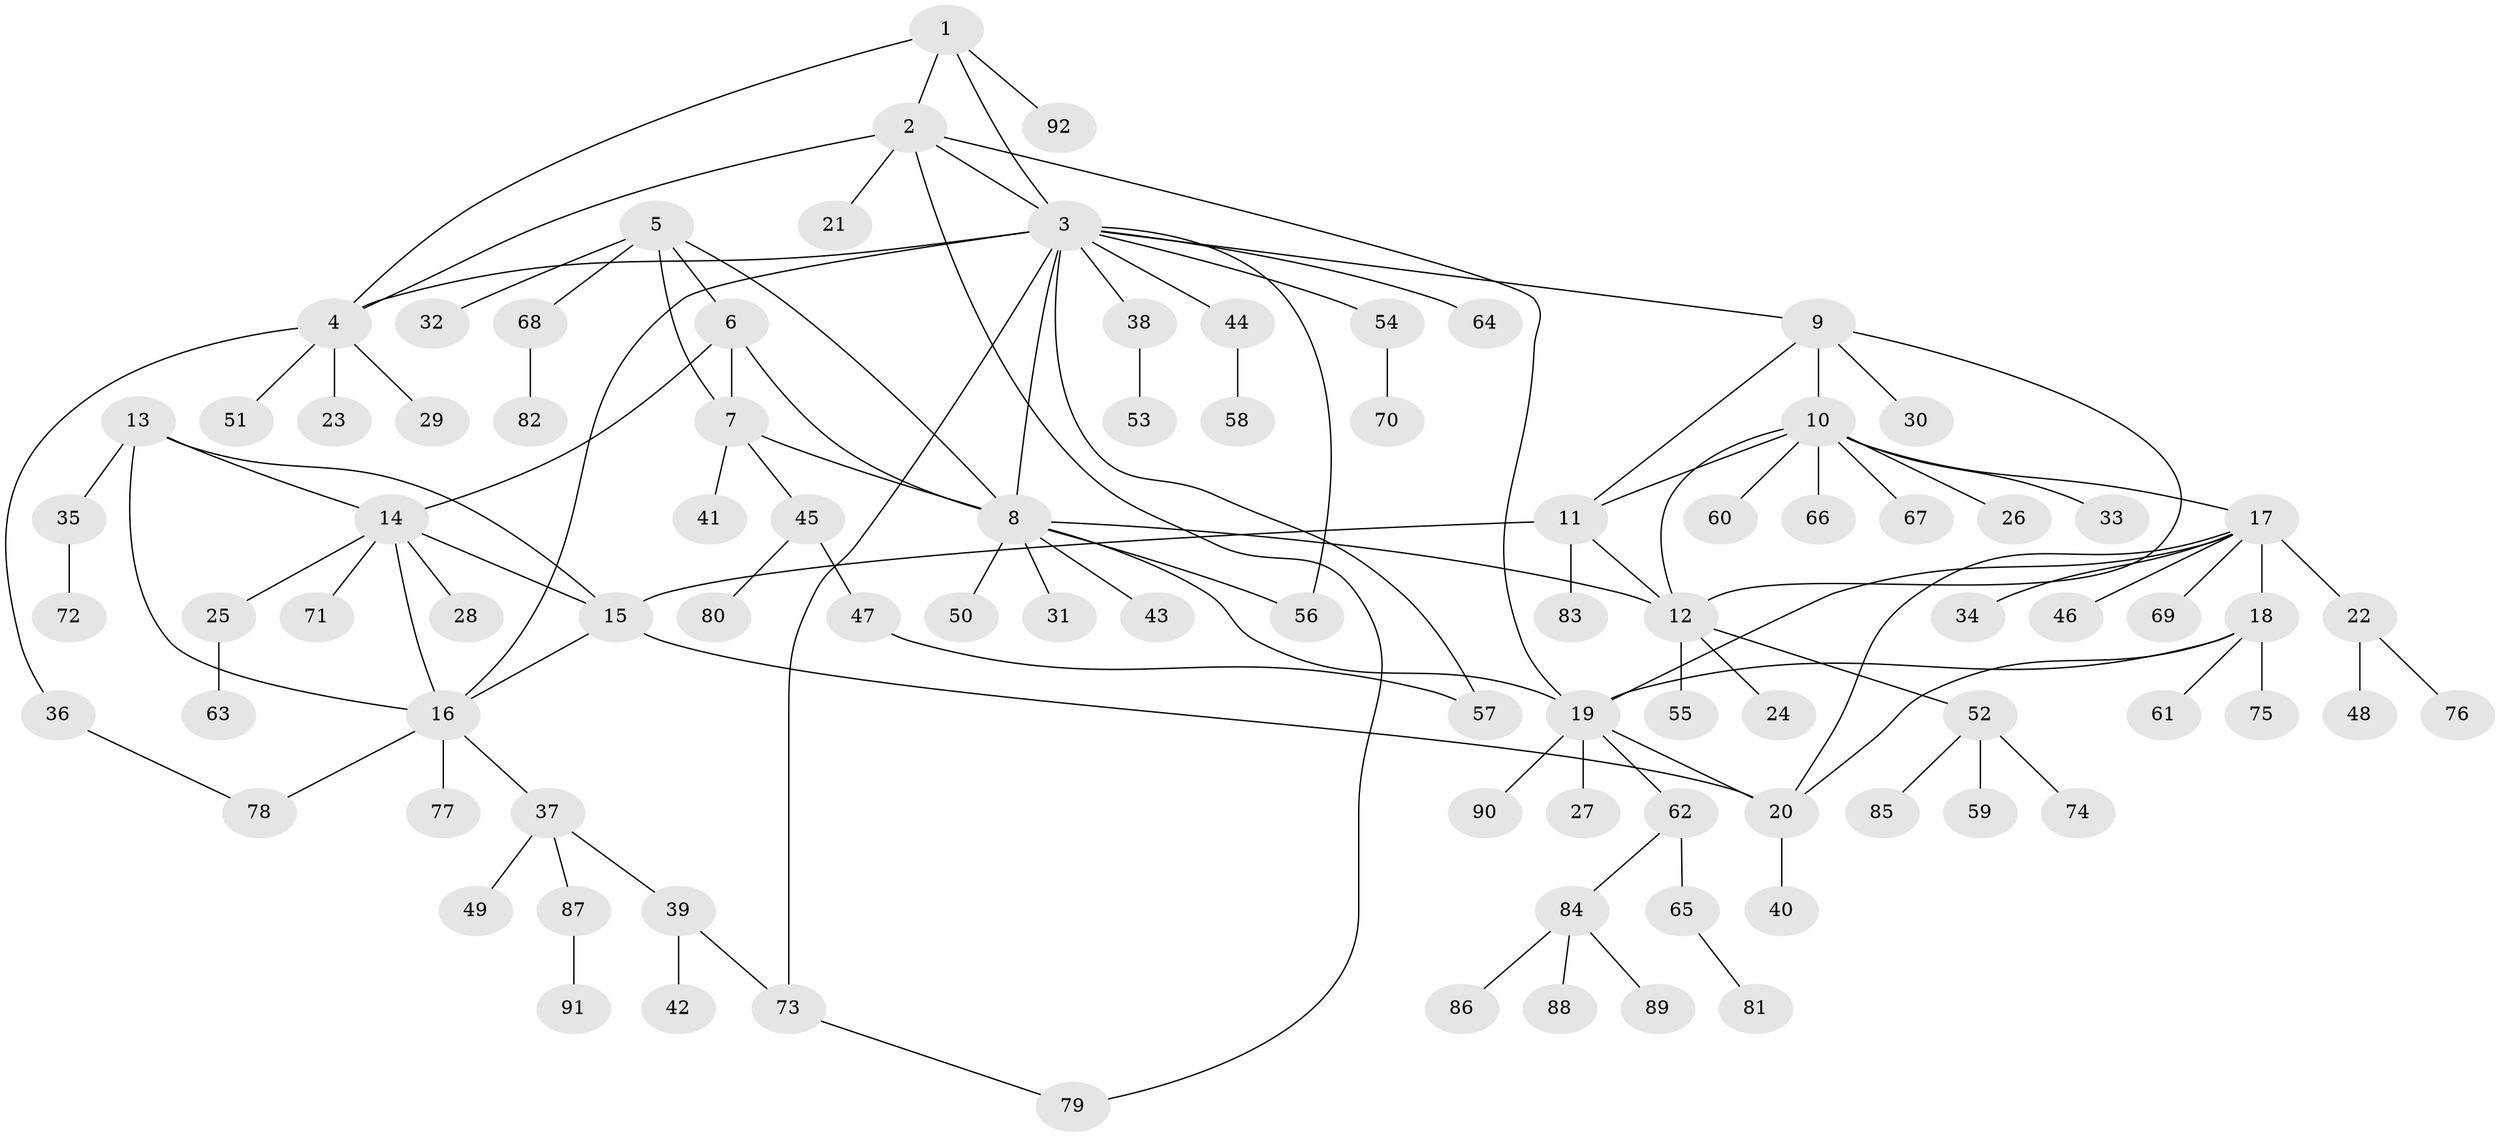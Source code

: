 // coarse degree distribution, {3: 0.029850746268656716, 6: 0.04477611940298507, 19: 0.014925373134328358, 5: 0.029850746268656716, 7: 0.04477611940298507, 8: 0.029850746268656716, 9: 0.029850746268656716, 4: 0.029850746268656716, 1: 0.6865671641791045, 2: 0.05970149253731343}
// Generated by graph-tools (version 1.1) at 2025/42/03/06/25 10:42:13]
// undirected, 92 vertices, 117 edges
graph export_dot {
graph [start="1"]
  node [color=gray90,style=filled];
  1;
  2;
  3;
  4;
  5;
  6;
  7;
  8;
  9;
  10;
  11;
  12;
  13;
  14;
  15;
  16;
  17;
  18;
  19;
  20;
  21;
  22;
  23;
  24;
  25;
  26;
  27;
  28;
  29;
  30;
  31;
  32;
  33;
  34;
  35;
  36;
  37;
  38;
  39;
  40;
  41;
  42;
  43;
  44;
  45;
  46;
  47;
  48;
  49;
  50;
  51;
  52;
  53;
  54;
  55;
  56;
  57;
  58;
  59;
  60;
  61;
  62;
  63;
  64;
  65;
  66;
  67;
  68;
  69;
  70;
  71;
  72;
  73;
  74;
  75;
  76;
  77;
  78;
  79;
  80;
  81;
  82;
  83;
  84;
  85;
  86;
  87;
  88;
  89;
  90;
  91;
  92;
  1 -- 2;
  1 -- 3;
  1 -- 4;
  1 -- 92;
  2 -- 3;
  2 -- 4;
  2 -- 19;
  2 -- 21;
  2 -- 79;
  3 -- 4;
  3 -- 8;
  3 -- 9;
  3 -- 16;
  3 -- 38;
  3 -- 44;
  3 -- 54;
  3 -- 56;
  3 -- 57;
  3 -- 64;
  3 -- 73;
  4 -- 23;
  4 -- 29;
  4 -- 36;
  4 -- 51;
  5 -- 6;
  5 -- 7;
  5 -- 8;
  5 -- 32;
  5 -- 68;
  6 -- 7;
  6 -- 8;
  6 -- 14;
  7 -- 8;
  7 -- 41;
  7 -- 45;
  8 -- 12;
  8 -- 19;
  8 -- 31;
  8 -- 43;
  8 -- 50;
  8 -- 56;
  9 -- 10;
  9 -- 11;
  9 -- 12;
  9 -- 30;
  10 -- 11;
  10 -- 12;
  10 -- 17;
  10 -- 26;
  10 -- 33;
  10 -- 60;
  10 -- 66;
  10 -- 67;
  11 -- 12;
  11 -- 15;
  11 -- 83;
  12 -- 24;
  12 -- 52;
  12 -- 55;
  13 -- 14;
  13 -- 15;
  13 -- 16;
  13 -- 35;
  14 -- 15;
  14 -- 16;
  14 -- 25;
  14 -- 28;
  14 -- 71;
  15 -- 16;
  15 -- 20;
  16 -- 37;
  16 -- 77;
  16 -- 78;
  17 -- 18;
  17 -- 19;
  17 -- 20;
  17 -- 22;
  17 -- 34;
  17 -- 46;
  17 -- 69;
  18 -- 19;
  18 -- 20;
  18 -- 61;
  18 -- 75;
  19 -- 20;
  19 -- 27;
  19 -- 62;
  19 -- 90;
  20 -- 40;
  22 -- 48;
  22 -- 76;
  25 -- 63;
  35 -- 72;
  36 -- 78;
  37 -- 39;
  37 -- 49;
  37 -- 87;
  38 -- 53;
  39 -- 42;
  39 -- 73;
  44 -- 58;
  45 -- 47;
  45 -- 80;
  47 -- 57;
  52 -- 59;
  52 -- 74;
  52 -- 85;
  54 -- 70;
  62 -- 65;
  62 -- 84;
  65 -- 81;
  68 -- 82;
  73 -- 79;
  84 -- 86;
  84 -- 88;
  84 -- 89;
  87 -- 91;
}
